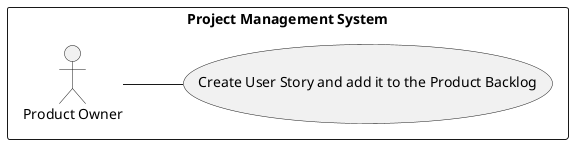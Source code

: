 @startuml
left to right direction

rectangle "Project Management System"{
:Product Owner: as actor
actor -- (Create User Story and add it to the Product Backlog)
}

@enduml